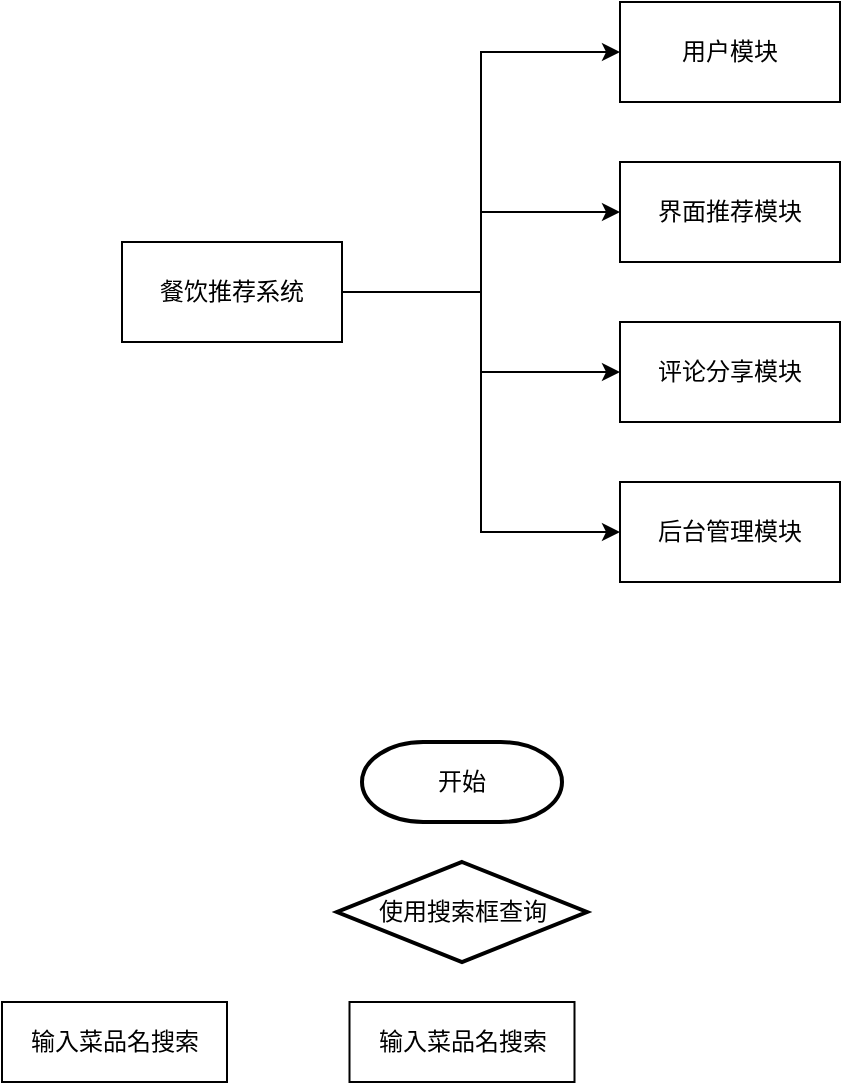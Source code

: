 <mxfile version="21.2.1" type="github">
  <diagram name="第 1 页" id="23a9-tOKn5QICBtKHV1R">
    <mxGraphModel dx="993" dy="619" grid="1" gridSize="10" guides="1" tooltips="1" connect="1" arrows="1" fold="1" page="1" pageScale="1" pageWidth="827" pageHeight="1169" math="0" shadow="0">
      <root>
        <mxCell id="0" />
        <mxCell id="1" parent="0" />
        <mxCell id="a7Avv1Lj0Rs7VsiQzfz0-7" style="edgeStyle=orthogonalEdgeStyle;rounded=0;orthogonalLoop=1;jettySize=auto;html=1;entryX=0;entryY=0.5;entryDx=0;entryDy=0;" edge="1" parent="1" source="a7Avv1Lj0Rs7VsiQzfz0-1" target="a7Avv1Lj0Rs7VsiQzfz0-6">
          <mxGeometry relative="1" as="geometry" />
        </mxCell>
        <mxCell id="a7Avv1Lj0Rs7VsiQzfz0-8" style="edgeStyle=orthogonalEdgeStyle;rounded=0;orthogonalLoop=1;jettySize=auto;html=1;entryX=0;entryY=0.5;entryDx=0;entryDy=0;" edge="1" parent="1" source="a7Avv1Lj0Rs7VsiQzfz0-1" target="a7Avv1Lj0Rs7VsiQzfz0-5">
          <mxGeometry relative="1" as="geometry" />
        </mxCell>
        <mxCell id="a7Avv1Lj0Rs7VsiQzfz0-9" style="edgeStyle=orthogonalEdgeStyle;rounded=0;orthogonalLoop=1;jettySize=auto;html=1;entryX=0;entryY=0.5;entryDx=0;entryDy=0;" edge="1" parent="1" source="a7Avv1Lj0Rs7VsiQzfz0-1" target="a7Avv1Lj0Rs7VsiQzfz0-4">
          <mxGeometry relative="1" as="geometry" />
        </mxCell>
        <mxCell id="a7Avv1Lj0Rs7VsiQzfz0-10" style="edgeStyle=orthogonalEdgeStyle;rounded=0;orthogonalLoop=1;jettySize=auto;html=1;entryX=0;entryY=0.5;entryDx=0;entryDy=0;" edge="1" parent="1" source="a7Avv1Lj0Rs7VsiQzfz0-1" target="a7Avv1Lj0Rs7VsiQzfz0-3">
          <mxGeometry relative="1" as="geometry" />
        </mxCell>
        <mxCell id="a7Avv1Lj0Rs7VsiQzfz0-1" value="餐饮推荐系统" style="rounded=0;whiteSpace=wrap;html=1;" vertex="1" parent="1">
          <mxGeometry x="110" y="290" width="110" height="50" as="geometry" />
        </mxCell>
        <mxCell id="a7Avv1Lj0Rs7VsiQzfz0-3" value="后台管理模块" style="rounded=0;whiteSpace=wrap;html=1;" vertex="1" parent="1">
          <mxGeometry x="359" y="410" width="110" height="50" as="geometry" />
        </mxCell>
        <mxCell id="a7Avv1Lj0Rs7VsiQzfz0-4" value="评论分享模块" style="rounded=0;whiteSpace=wrap;html=1;" vertex="1" parent="1">
          <mxGeometry x="359" y="330" width="110" height="50" as="geometry" />
        </mxCell>
        <mxCell id="a7Avv1Lj0Rs7VsiQzfz0-5" value="界面推荐模块" style="rounded=0;whiteSpace=wrap;html=1;" vertex="1" parent="1">
          <mxGeometry x="359" y="250" width="110" height="50" as="geometry" />
        </mxCell>
        <mxCell id="a7Avv1Lj0Rs7VsiQzfz0-6" value="用户模块" style="rounded=0;whiteSpace=wrap;html=1;" vertex="1" parent="1">
          <mxGeometry x="359" y="170" width="110" height="50" as="geometry" />
        </mxCell>
        <mxCell id="a7Avv1Lj0Rs7VsiQzfz0-11" value="开始" style="strokeWidth=2;html=1;shape=mxgraph.flowchart.terminator;whiteSpace=wrap;" vertex="1" parent="1">
          <mxGeometry x="230" y="540" width="100" height="40" as="geometry" />
        </mxCell>
        <mxCell id="a7Avv1Lj0Rs7VsiQzfz0-12" value="使用搜索框查询" style="strokeWidth=2;html=1;shape=mxgraph.flowchart.decision;whiteSpace=wrap;" vertex="1" parent="1">
          <mxGeometry x="217.5" y="600" width="125" height="50" as="geometry" />
        </mxCell>
        <mxCell id="a7Avv1Lj0Rs7VsiQzfz0-13" value="输入菜品名搜索" style="rounded=0;whiteSpace=wrap;html=1;" vertex="1" parent="1">
          <mxGeometry x="223.75" y="670" width="112.5" height="40" as="geometry" />
        </mxCell>
        <mxCell id="a7Avv1Lj0Rs7VsiQzfz0-15" value="输入菜品名搜索" style="rounded=0;whiteSpace=wrap;html=1;" vertex="1" parent="1">
          <mxGeometry x="50" y="670" width="112.5" height="40" as="geometry" />
        </mxCell>
      </root>
    </mxGraphModel>
  </diagram>
</mxfile>
